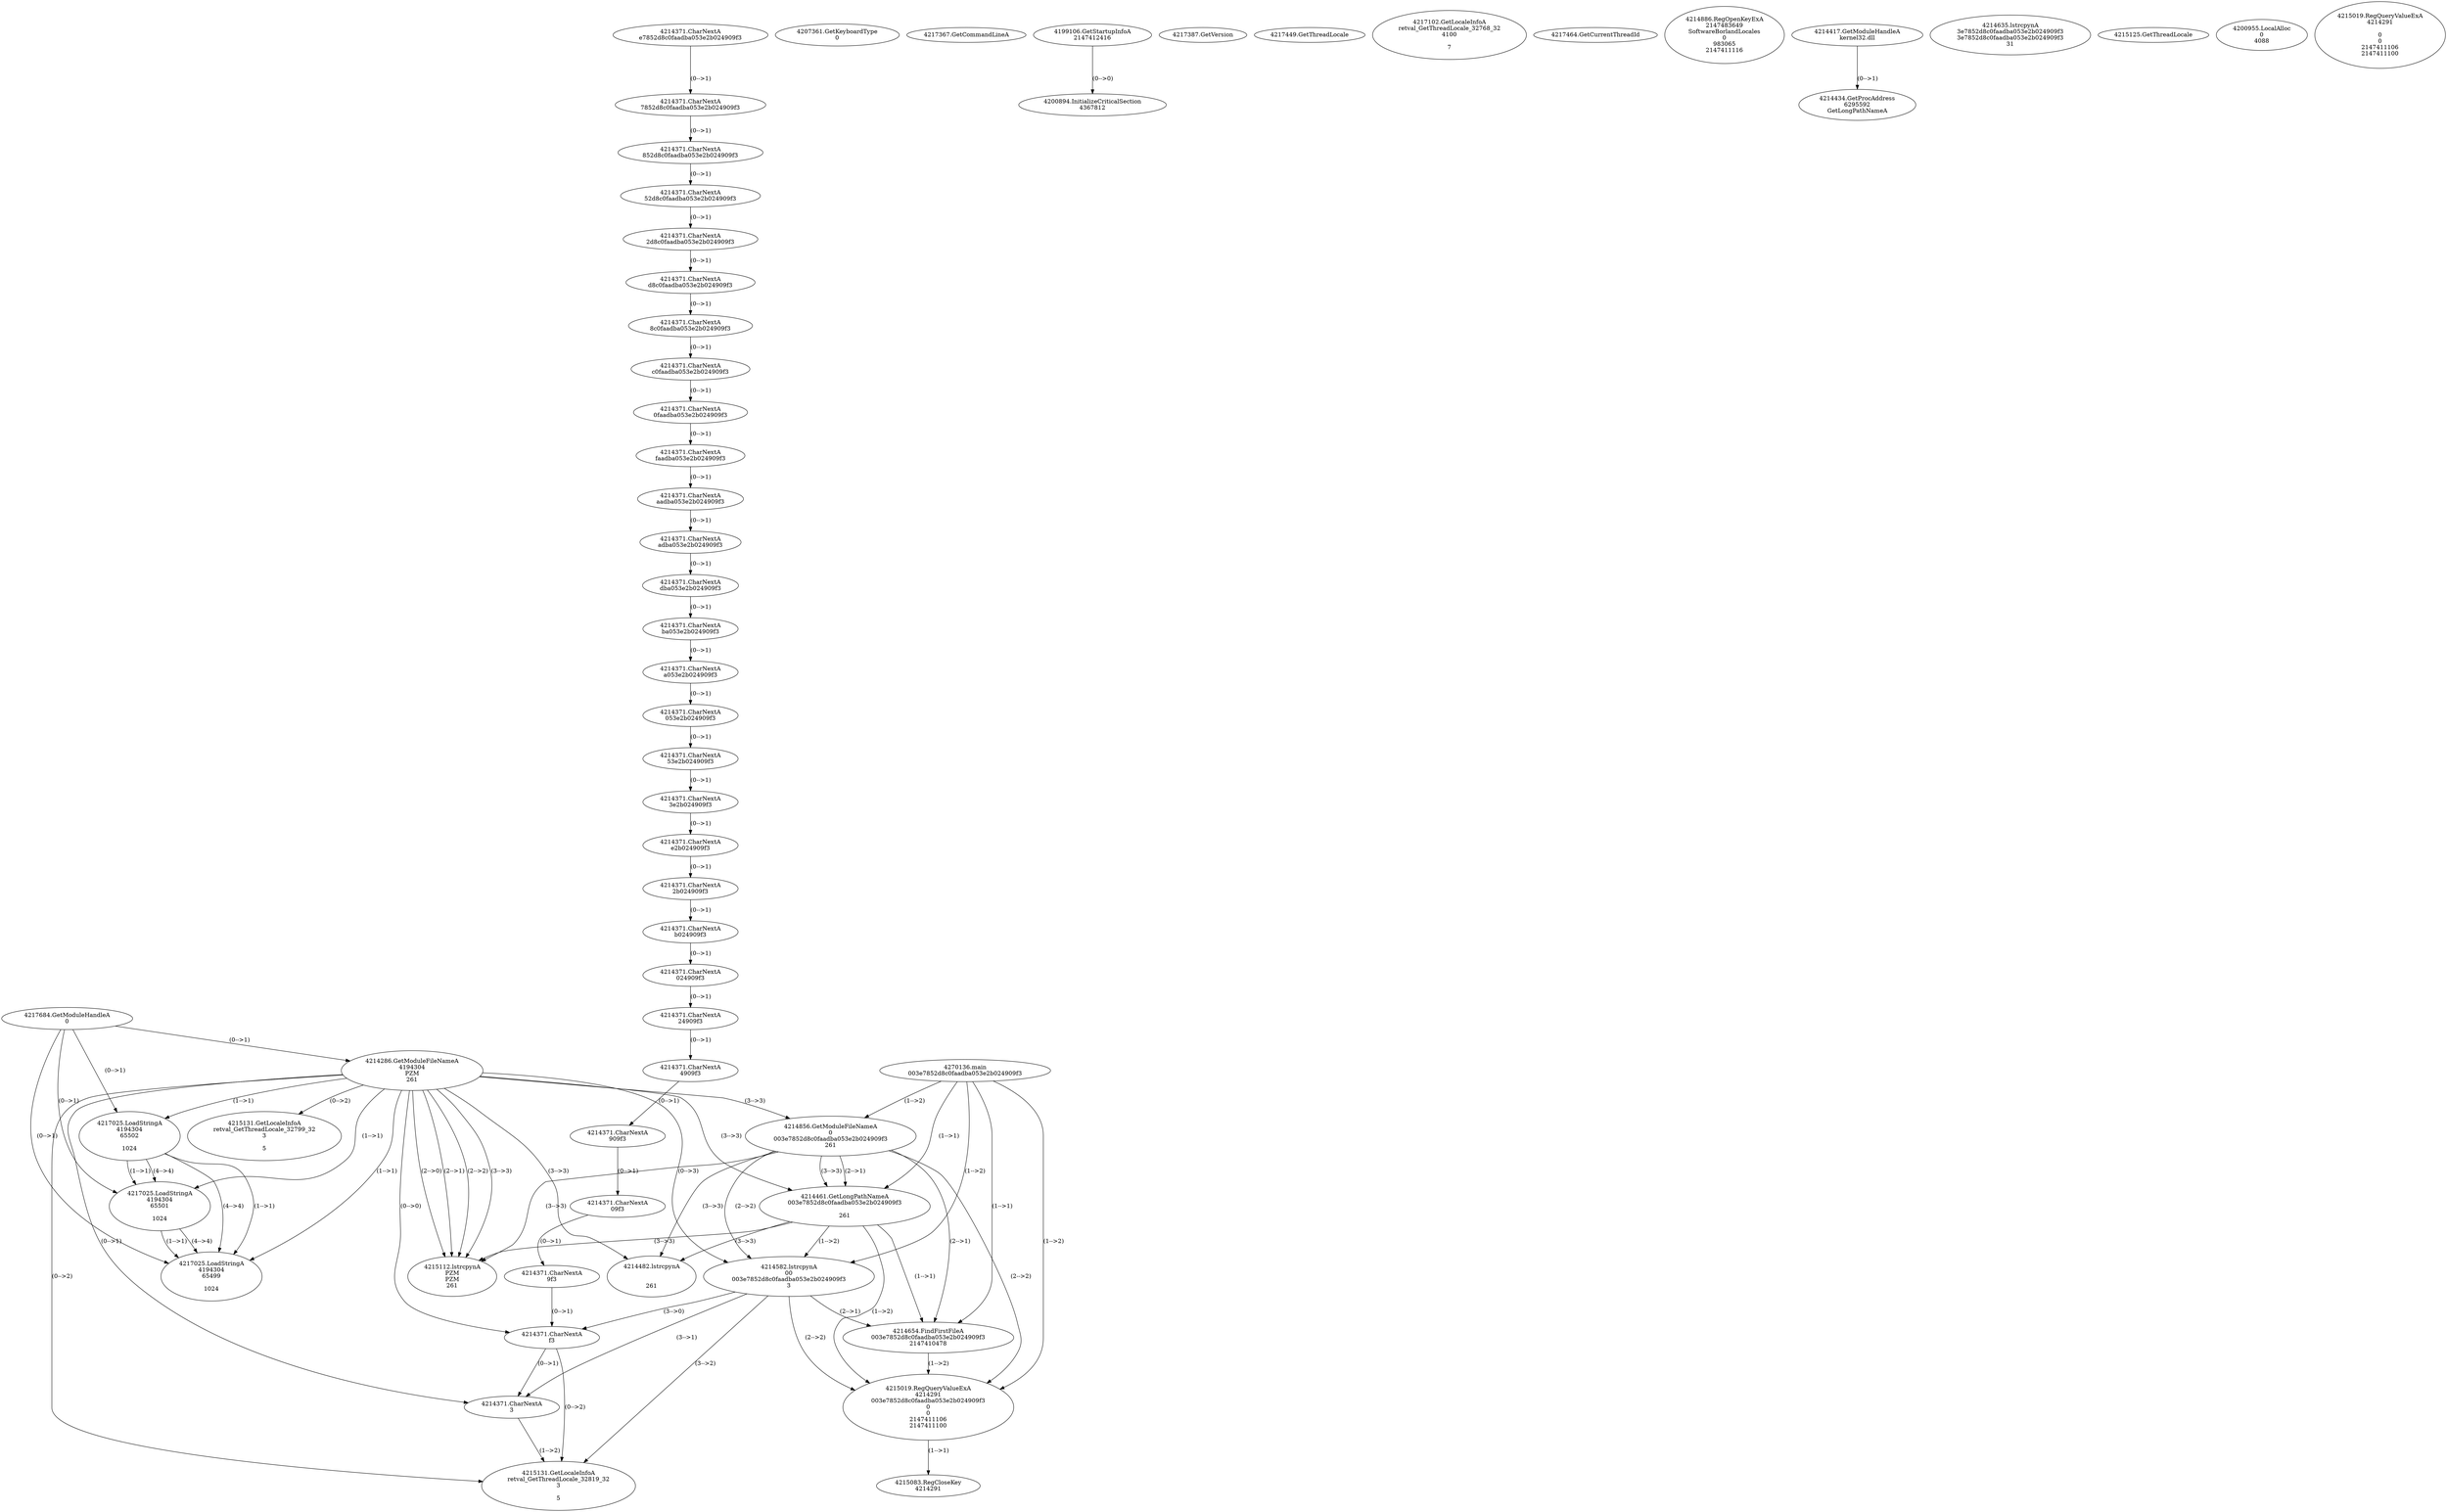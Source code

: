 // Global SCDG with merge call
digraph {
	0 [label="4270136.main
003e7852d8c0faadba053e2b024909f3"]
	1 [label="4217684.GetModuleHandleA
0"]
	2 [label="4207361.GetKeyboardType
0"]
	3 [label="4217367.GetCommandLineA
"]
	4 [label="4199106.GetStartupInfoA
2147412416"]
	5 [label="4217387.GetVersion
"]
	6 [label="4217449.GetThreadLocale
"]
	7 [label="4217102.GetLocaleInfoA
retval_GetThreadLocale_32768_32
4100

7"]
	8 [label="4217464.GetCurrentThreadId
"]
	9 [label="4214286.GetModuleFileNameA
4194304
PZM
261"]
	1 -> 9 [label="(0-->1)"]
	10 [label="4214856.GetModuleFileNameA
0
003e7852d8c0faadba053e2b024909f3
261"]
	0 -> 10 [label="(1-->2)"]
	9 -> 10 [label="(3-->3)"]
	11 [label="4214886.RegOpenKeyExA
2147483649
Software\Borland\Locales
0
983065
2147411116"]
	12 [label="4214417.GetModuleHandleA
kernel32.dll"]
	13 [label="4214434.GetProcAddress
6295592
GetLongPathNameA"]
	12 -> 13 [label="(0-->1)"]
	14 [label="4214461.GetLongPathNameA
003e7852d8c0faadba053e2b024909f3

261"]
	0 -> 14 [label="(1-->1)"]
	10 -> 14 [label="(2-->1)"]
	9 -> 14 [label="(3-->3)"]
	10 -> 14 [label="(3-->3)"]
	15 [label="4214582.lstrcpynA
00
003e7852d8c0faadba053e2b024909f3
3"]
	0 -> 15 [label="(1-->2)"]
	10 -> 15 [label="(2-->2)"]
	14 -> 15 [label="(1-->2)"]
	9 -> 15 [label="(0-->3)"]
	16 [label="4214371.CharNextA
e7852d8c0faadba053e2b024909f3"]
	17 [label="4214371.CharNextA
7852d8c0faadba053e2b024909f3"]
	16 -> 17 [label="(0-->1)"]
	18 [label="4214371.CharNextA
852d8c0faadba053e2b024909f3"]
	17 -> 18 [label="(0-->1)"]
	19 [label="4214371.CharNextA
52d8c0faadba053e2b024909f3"]
	18 -> 19 [label="(0-->1)"]
	20 [label="4214371.CharNextA
2d8c0faadba053e2b024909f3"]
	19 -> 20 [label="(0-->1)"]
	21 [label="4214371.CharNextA
d8c0faadba053e2b024909f3"]
	20 -> 21 [label="(0-->1)"]
	22 [label="4214371.CharNextA
8c0faadba053e2b024909f3"]
	21 -> 22 [label="(0-->1)"]
	23 [label="4214371.CharNextA
c0faadba053e2b024909f3"]
	22 -> 23 [label="(0-->1)"]
	24 [label="4214371.CharNextA
0faadba053e2b024909f3"]
	23 -> 24 [label="(0-->1)"]
	25 [label="4214371.CharNextA
faadba053e2b024909f3"]
	24 -> 25 [label="(0-->1)"]
	26 [label="4214371.CharNextA
aadba053e2b024909f3"]
	25 -> 26 [label="(0-->1)"]
	27 [label="4214371.CharNextA
adba053e2b024909f3"]
	26 -> 27 [label="(0-->1)"]
	28 [label="4214371.CharNextA
dba053e2b024909f3"]
	27 -> 28 [label="(0-->1)"]
	29 [label="4214371.CharNextA
ba053e2b024909f3"]
	28 -> 29 [label="(0-->1)"]
	30 [label="4214371.CharNextA
a053e2b024909f3"]
	29 -> 30 [label="(0-->1)"]
	31 [label="4214371.CharNextA
053e2b024909f3"]
	30 -> 31 [label="(0-->1)"]
	32 [label="4214371.CharNextA
53e2b024909f3"]
	31 -> 32 [label="(0-->1)"]
	33 [label="4214371.CharNextA
3e2b024909f3"]
	32 -> 33 [label="(0-->1)"]
	34 [label="4214371.CharNextA
e2b024909f3"]
	33 -> 34 [label="(0-->1)"]
	35 [label="4214371.CharNextA
2b024909f3"]
	34 -> 35 [label="(0-->1)"]
	36 [label="4214371.CharNextA
b024909f3"]
	35 -> 36 [label="(0-->1)"]
	37 [label="4214371.CharNextA
024909f3"]
	36 -> 37 [label="(0-->1)"]
	38 [label="4214371.CharNextA
24909f3"]
	37 -> 38 [label="(0-->1)"]
	39 [label="4214371.CharNextA
4909f3"]
	38 -> 39 [label="(0-->1)"]
	40 [label="4214371.CharNextA
909f3"]
	39 -> 40 [label="(0-->1)"]
	41 [label="4214371.CharNextA
09f3"]
	40 -> 41 [label="(0-->1)"]
	42 [label="4214371.CharNextA
9f3"]
	41 -> 42 [label="(0-->1)"]
	43 [label="4214371.CharNextA
f3"]
	42 -> 43 [label="(0-->1)"]
	9 -> 43 [label="(0-->0)"]
	15 -> 43 [label="(3-->0)"]
	44 [label="4214371.CharNextA
3"]
	9 -> 44 [label="(0-->1)"]
	15 -> 44 [label="(3-->1)"]
	43 -> 44 [label="(0-->1)"]
	45 [label="4214635.lstrcpynA
3e7852d8c0faadba053e2b024909f3
3e7852d8c0faadba053e2b024909f3
31"]
	46 [label="4214654.FindFirstFileA
003e7852d8c0faadba053e2b024909f3
2147410478"]
	0 -> 46 [label="(1-->1)"]
	10 -> 46 [label="(2-->1)"]
	14 -> 46 [label="(1-->1)"]
	15 -> 46 [label="(2-->1)"]
	47 [label="4215019.RegQueryValueExA
4214291
003e7852d8c0faadba053e2b024909f3
0
0
2147411106
2147411100"]
	0 -> 47 [label="(1-->2)"]
	10 -> 47 [label="(2-->2)"]
	14 -> 47 [label="(1-->2)"]
	15 -> 47 [label="(2-->2)"]
	46 -> 47 [label="(1-->2)"]
	48 [label="4215083.RegCloseKey
4214291"]
	47 -> 48 [label="(1-->1)"]
	49 [label="4215112.lstrcpynA
PZM
PZM
261"]
	9 -> 49 [label="(2-->1)"]
	9 -> 49 [label="(2-->2)"]
	9 -> 49 [label="(3-->3)"]
	10 -> 49 [label="(3-->3)"]
	14 -> 49 [label="(3-->3)"]
	9 -> 49 [label="(2-->0)"]
	50 [label="4215125.GetThreadLocale
"]
	51 [label="4215131.GetLocaleInfoA
retval_GetThreadLocale_32819_32
3

5"]
	9 -> 51 [label="(0-->2)"]
	15 -> 51 [label="(3-->2)"]
	43 -> 51 [label="(0-->2)"]
	44 -> 51 [label="(1-->2)"]
	52 [label="4217025.LoadStringA
4194304
65502

1024"]
	1 -> 52 [label="(0-->1)"]
	9 -> 52 [label="(1-->1)"]
	53 [label="4217025.LoadStringA
4194304
65501

1024"]
	1 -> 53 [label="(0-->1)"]
	9 -> 53 [label="(1-->1)"]
	52 -> 53 [label="(1-->1)"]
	52 -> 53 [label="(4-->4)"]
	54 [label="4217025.LoadStringA
4194304
65499

1024"]
	1 -> 54 [label="(0-->1)"]
	9 -> 54 [label="(1-->1)"]
	52 -> 54 [label="(1-->1)"]
	53 -> 54 [label="(1-->1)"]
	52 -> 54 [label="(4-->4)"]
	53 -> 54 [label="(4-->4)"]
	55 [label="4200894.InitializeCriticalSection
4367812"]
	4 -> 55 [label="(0-->0)"]
	56 [label="4200955.LocalAlloc
0
4088"]
	57 [label="4214482.lstrcpynA


261"]
	9 -> 57 [label="(3-->3)"]
	10 -> 57 [label="(3-->3)"]
	14 -> 57 [label="(3-->3)"]
	58 [label="4215019.RegQueryValueExA
4214291

0
0
2147411106
2147411100"]
	59 [label="4215131.GetLocaleInfoA
retval_GetThreadLocale_32799_32
3

5"]
	9 -> 59 [label="(0-->2)"]
}
